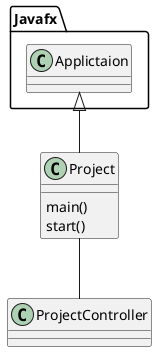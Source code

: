 @startuml
'https://plantuml.com/class-diagram

class Project {
    main()
    start()
}
class ProjectController {}

Javafx.Applictaion <|-- Project

Project -- ProjectController

@enduml
